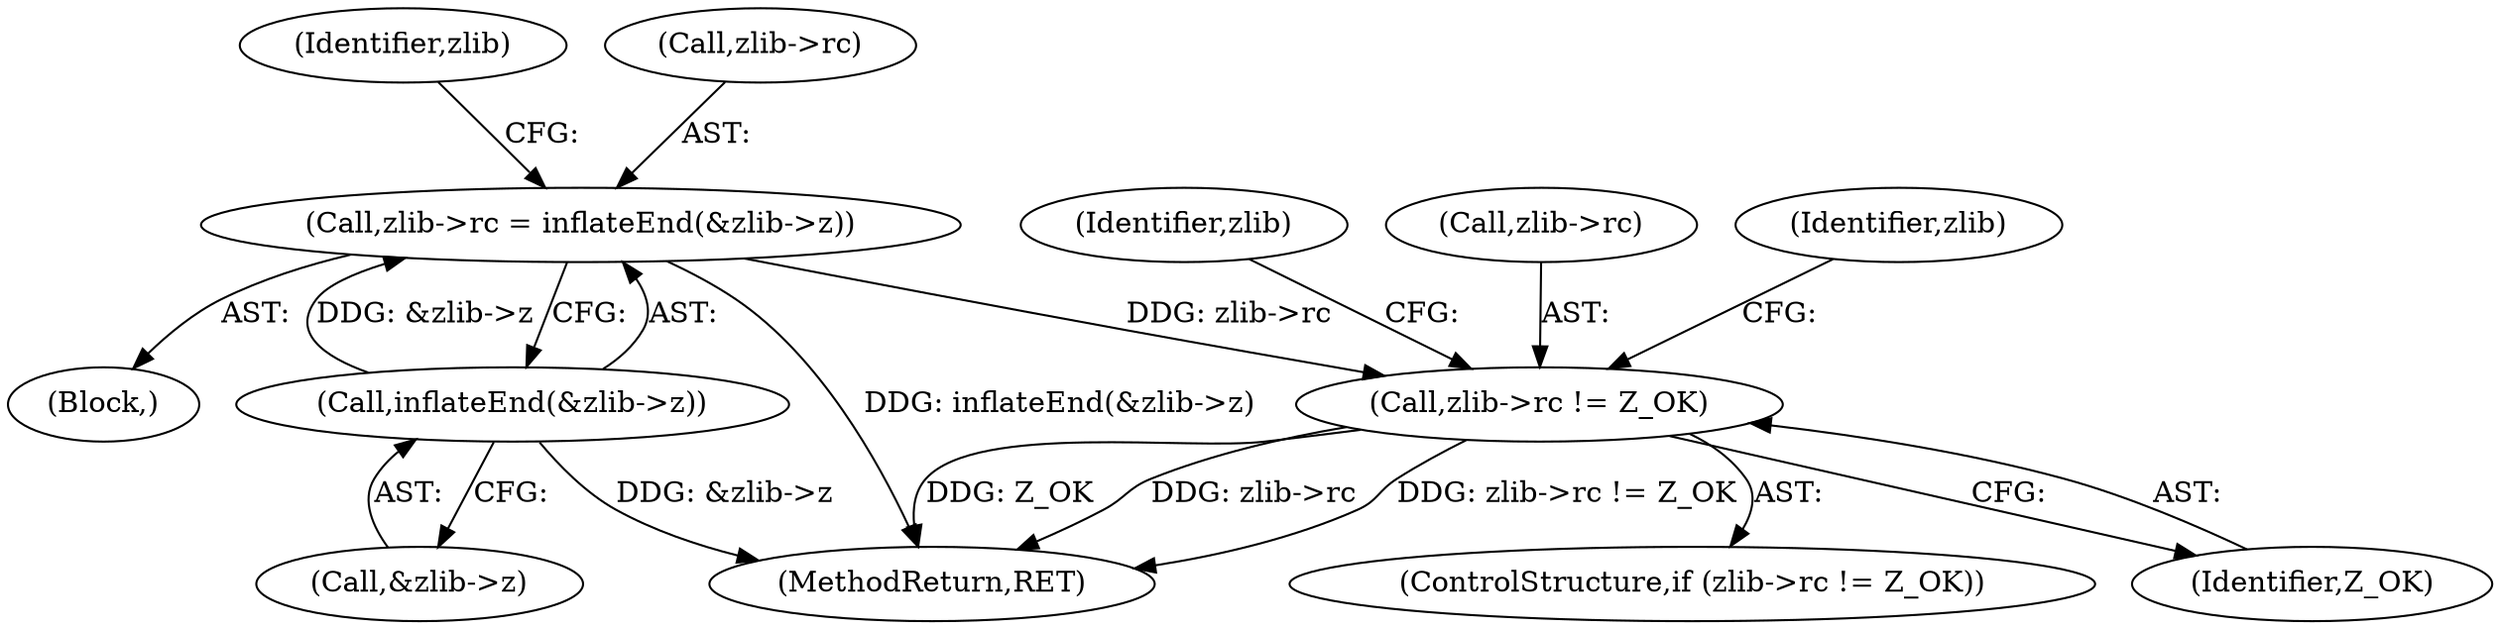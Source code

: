 digraph "0_Android_9d4853418ab2f754c2b63e091c29c5529b8b86ca_175@pointer" {
"1000285" [label="(Call,zlib->rc != Z_OK)"];
"1000275" [label="(Call,zlib->rc = inflateEnd(&zlib->z))"];
"1000279" [label="(Call,inflateEnd(&zlib->z))"];
"1000285" [label="(Call,zlib->rc != Z_OK)"];
"1000295" [label="(Identifier,zlib)"];
"1000286" [label="(Call,zlib->rc)"];
"1000296" [label="(MethodReturn,RET)"];
"1000275" [label="(Call,zlib->rc = inflateEnd(&zlib->z))"];
"1000274" [label="(Block,)"];
"1000287" [label="(Identifier,zlib)"];
"1000284" [label="(ControlStructure,if (zlib->rc != Z_OK))"];
"1000279" [label="(Call,inflateEnd(&zlib->z))"];
"1000276" [label="(Call,zlib->rc)"];
"1000291" [label="(Identifier,zlib)"];
"1000280" [label="(Call,&zlib->z)"];
"1000289" [label="(Identifier,Z_OK)"];
"1000285" -> "1000284"  [label="AST: "];
"1000285" -> "1000289"  [label="CFG: "];
"1000286" -> "1000285"  [label="AST: "];
"1000289" -> "1000285"  [label="AST: "];
"1000291" -> "1000285"  [label="CFG: "];
"1000295" -> "1000285"  [label="CFG: "];
"1000285" -> "1000296"  [label="DDG: zlib->rc"];
"1000285" -> "1000296"  [label="DDG: zlib->rc != Z_OK"];
"1000285" -> "1000296"  [label="DDG: Z_OK"];
"1000275" -> "1000285"  [label="DDG: zlib->rc"];
"1000275" -> "1000274"  [label="AST: "];
"1000275" -> "1000279"  [label="CFG: "];
"1000276" -> "1000275"  [label="AST: "];
"1000279" -> "1000275"  [label="AST: "];
"1000287" -> "1000275"  [label="CFG: "];
"1000275" -> "1000296"  [label="DDG: inflateEnd(&zlib->z)"];
"1000279" -> "1000275"  [label="DDG: &zlib->z"];
"1000279" -> "1000280"  [label="CFG: "];
"1000280" -> "1000279"  [label="AST: "];
"1000279" -> "1000296"  [label="DDG: &zlib->z"];
}

